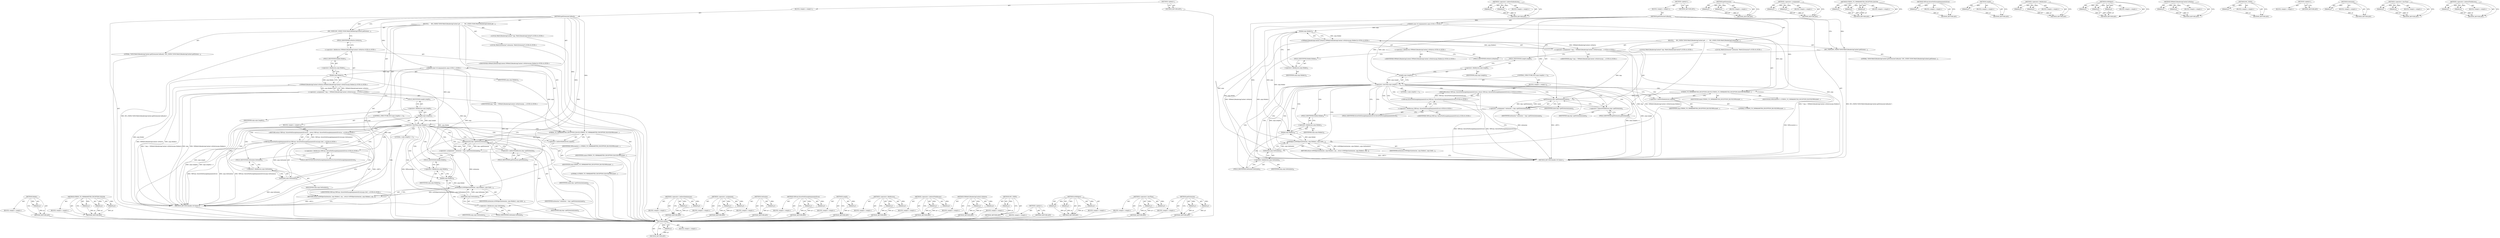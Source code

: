 digraph "getExtension" {
vulnerable_108 [label=<(METHOD,Holder)>];
vulnerable_109 [label=<(PARAM,p1)>];
vulnerable_110 [label=<(BLOCK,&lt;empty&gt;,&lt;empty&gt;)>];
vulnerable_111 [label=<(METHOD_RETURN,ANY)>];
vulnerable_131 [label=<(METHOD,&lt;operator&gt;.indirectIndexAccess)>];
vulnerable_132 [label=<(PARAM,p1)>];
vulnerable_133 [label=<(PARAM,p2)>];
vulnerable_134 [label=<(BLOCK,&lt;empty&gt;,&lt;empty&gt;)>];
vulnerable_135 [label=<(METHOD_RETURN,ANY)>];
vulnerable_6 [label=<(METHOD,&lt;global&gt;)<SUB>1</SUB>>];
vulnerable_7 [label=<(BLOCK,&lt;empty&gt;,&lt;empty&gt;)<SUB>1</SUB>>];
vulnerable_8 [label=<(METHOD,getExtensionCallback)<SUB>1</SUB>>];
vulnerable_9 [label="<(PARAM,const v8::Arguments&amp; args)<SUB>1</SUB>>"];
vulnerable_10 [label=<(BLOCK,{
     INC_STATS(&quot;DOM.WebGLRenderingContext.get...,{
     INC_STATS(&quot;DOM.WebGLRenderingContext.get...)<SUB>2</SUB>>];
vulnerable_11 [label=<(INC_STATS,INC_STATS(&quot;DOM.WebGLRenderingContext.getExtensi...)<SUB>3</SUB>>];
vulnerable_12 [label=<(LITERAL,&quot;DOM.WebGLRenderingContext.getExtensionCallback()&quot;,INC_STATS(&quot;DOM.WebGLRenderingContext.getExtensi...)<SUB>3</SUB>>];
vulnerable_13 [label="<(LOCAL,WebGLRenderingContext* imp: WebGLRenderingContext*)<SUB>4</SUB>>"];
vulnerable_14 [label="<(&lt;operator&gt;.assignment,* imp = V8WebGLRenderingContext::toNative(args....)<SUB>4</SUB>>"];
vulnerable_15 [label="<(IDENTIFIER,imp,* imp = V8WebGLRenderingContext::toNative(args....)<SUB>4</SUB>>"];
vulnerable_16 [label="<(V8WebGLRenderingContext.toNative,V8WebGLRenderingContext::toNative(args.Holder()))<SUB>4</SUB>>"];
vulnerable_17 [label="<(&lt;operator&gt;.fieldAccess,V8WebGLRenderingContext::toNative)<SUB>4</SUB>>"];
vulnerable_18 [label="<(IDENTIFIER,V8WebGLRenderingContext,V8WebGLRenderingContext::toNative(args.Holder()))<SUB>4</SUB>>"];
vulnerable_19 [label=<(FIELD_IDENTIFIER,toNative,toNative)<SUB>4</SUB>>];
vulnerable_20 [label=<(Holder,args.Holder())<SUB>4</SUB>>];
vulnerable_21 [label=<(&lt;operator&gt;.fieldAccess,args.Holder)<SUB>4</SUB>>];
vulnerable_22 [label=<(IDENTIFIER,args,args.Holder())<SUB>4</SUB>>];
vulnerable_23 [label=<(FIELD_IDENTIFIER,Holder,Holder)<SUB>4</SUB>>];
vulnerable_24 [label=<(CONTROL_STRUCTURE,IF,if (args.Length() &lt; 1))<SUB>5</SUB>>];
vulnerable_25 [label=<(&lt;operator&gt;.lessThan,args.Length() &lt; 1)<SUB>5</SUB>>];
vulnerable_26 [label=<(Length,args.Length())<SUB>5</SUB>>];
vulnerable_27 [label=<(&lt;operator&gt;.fieldAccess,args.Length)<SUB>5</SUB>>];
vulnerable_28 [label=<(IDENTIFIER,args,args.Length())<SUB>5</SUB>>];
vulnerable_29 [label=<(FIELD_IDENTIFIER,Length,Length)<SUB>5</SUB>>];
vulnerable_30 [label=<(LITERAL,1,args.Length() &lt; 1)<SUB>5</SUB>>];
vulnerable_31 [label=<(BLOCK,&lt;empty&gt;,&lt;empty&gt;)<SUB>6</SUB>>];
vulnerable_32 [label="<(RETURN,return V8Proxy::throwNotEnoughArgumentsError();,return V8Proxy::throwNotEnoughArgumentsError();)<SUB>6</SUB>>"];
vulnerable_33 [label="<(V8Proxy.throwNotEnoughArgumentsError,V8Proxy::throwNotEnoughArgumentsError())<SUB>6</SUB>>"];
vulnerable_34 [label="<(&lt;operator&gt;.fieldAccess,V8Proxy::throwNotEnoughArgumentsError)<SUB>6</SUB>>"];
vulnerable_35 [label="<(IDENTIFIER,V8Proxy,V8Proxy::throwNotEnoughArgumentsError())<SUB>6</SUB>>"];
vulnerable_36 [label=<(FIELD_IDENTIFIER,throwNotEnoughArgumentsError,throwNotEnoughArgumentsError)<SUB>6</SUB>>];
vulnerable_37 [label=<(STRING_TO_V8PARAMETER_EXCEPTION_BLOCK,STRING_TO_V8PARAMETER_EXCEPTION_BLOCK(V8Paramet...)<SUB>7</SUB>>];
vulnerable_38 [label=<(IDENTIFIER,V8Parameter&lt;&gt;,STRING_TO_V8PARAMETER_EXCEPTION_BLOCK(V8Paramet...)<SUB>7</SUB>>];
vulnerable_39 [label=<(IDENTIFIER,name,STRING_TO_V8PARAMETER_EXCEPTION_BLOCK(V8Paramet...)<SUB>7</SUB>>];
vulnerable_40 [label=<(&lt;operator&gt;.indirectIndexAccess,args[0])<SUB>7</SUB>>];
vulnerable_41 [label=<(IDENTIFIER,args,STRING_TO_V8PARAMETER_EXCEPTION_BLOCK(V8Paramet...)<SUB>7</SUB>>];
vulnerable_42 [label=<(LITERAL,0,STRING_TO_V8PARAMETER_EXCEPTION_BLOCK(V8Paramet...)<SUB>7</SUB>>];
vulnerable_43 [label="<(LOCAL,WebGLExtension* extension: WebGLExtension*)<SUB>8</SUB>>"];
vulnerable_44 [label=<(&lt;operator&gt;.assignment,* extension = imp-&gt;getExtension(name))<SUB>8</SUB>>];
vulnerable_45 [label=<(IDENTIFIER,extension,* extension = imp-&gt;getExtension(name))<SUB>8</SUB>>];
vulnerable_46 [label=<(getExtension,imp-&gt;getExtension(name))<SUB>8</SUB>>];
vulnerable_47 [label=<(&lt;operator&gt;.indirectFieldAccess,imp-&gt;getExtension)<SUB>8</SUB>>];
vulnerable_48 [label=<(IDENTIFIER,imp,imp-&gt;getExtension(name))<SUB>8</SUB>>];
vulnerable_49 [label=<(FIELD_IDENTIFIER,getExtension,getExtension)<SUB>8</SUB>>];
vulnerable_50 [label=<(IDENTIFIER,name,imp-&gt;getExtension(name))<SUB>8</SUB>>];
vulnerable_51 [label=<(RETURN,return toV8Object(extension, args.Holder(), arg...,return toV8Object(extension, args.Holder(), arg...)<SUB>9</SUB>>];
vulnerable_52 [label=<(toV8Object,toV8Object(extension, args.Holder(), args.GetIs...)<SUB>9</SUB>>];
vulnerable_53 [label=<(IDENTIFIER,extension,toV8Object(extension, args.Holder(), args.GetIs...)<SUB>9</SUB>>];
vulnerable_54 [label=<(Holder,args.Holder())<SUB>9</SUB>>];
vulnerable_55 [label=<(&lt;operator&gt;.fieldAccess,args.Holder)<SUB>9</SUB>>];
vulnerable_56 [label=<(IDENTIFIER,args,args.Holder())<SUB>9</SUB>>];
vulnerable_57 [label=<(FIELD_IDENTIFIER,Holder,Holder)<SUB>9</SUB>>];
vulnerable_58 [label=<(GetIsolate,args.GetIsolate())<SUB>9</SUB>>];
vulnerable_59 [label=<(&lt;operator&gt;.fieldAccess,args.GetIsolate)<SUB>9</SUB>>];
vulnerable_60 [label=<(IDENTIFIER,args,args.GetIsolate())<SUB>9</SUB>>];
vulnerable_61 [label=<(FIELD_IDENTIFIER,GetIsolate,GetIsolate)<SUB>9</SUB>>];
vulnerable_62 [label=<(METHOD_RETURN,Handle&lt;v8.Value&gt;)<SUB>1</SUB>>];
vulnerable_64 [label=<(METHOD_RETURN,ANY)<SUB>1</SUB>>];
vulnerable_136 [label=<(METHOD,getExtension)>];
vulnerable_137 [label=<(PARAM,p1)>];
vulnerable_138 [label=<(PARAM,p2)>];
vulnerable_139 [label=<(BLOCK,&lt;empty&gt;,&lt;empty&gt;)>];
vulnerable_140 [label=<(METHOD_RETURN,ANY)>];
vulnerable_93 [label=<(METHOD,&lt;operator&gt;.assignment)>];
vulnerable_94 [label=<(PARAM,p1)>];
vulnerable_95 [label=<(PARAM,p2)>];
vulnerable_96 [label=<(BLOCK,&lt;empty&gt;,&lt;empty&gt;)>];
vulnerable_97 [label=<(METHOD_RETURN,ANY)>];
vulnerable_125 [label=<(METHOD,STRING_TO_V8PARAMETER_EXCEPTION_BLOCK)>];
vulnerable_126 [label=<(PARAM,p1)>];
vulnerable_127 [label=<(PARAM,p2)>];
vulnerable_128 [label=<(PARAM,p3)>];
vulnerable_129 [label=<(BLOCK,&lt;empty&gt;,&lt;empty&gt;)>];
vulnerable_130 [label=<(METHOD_RETURN,ANY)>];
vulnerable_121 [label=<(METHOD,V8Proxy.throwNotEnoughArgumentsError)>];
vulnerable_122 [label=<(PARAM,p1)>];
vulnerable_123 [label=<(BLOCK,&lt;empty&gt;,&lt;empty&gt;)>];
vulnerable_124 [label=<(METHOD_RETURN,ANY)>];
vulnerable_117 [label=<(METHOD,Length)>];
vulnerable_118 [label=<(PARAM,p1)>];
vulnerable_119 [label=<(BLOCK,&lt;empty&gt;,&lt;empty&gt;)>];
vulnerable_120 [label=<(METHOD_RETURN,ANY)>];
vulnerable_103 [label=<(METHOD,&lt;operator&gt;.fieldAccess)>];
vulnerable_104 [label=<(PARAM,p1)>];
vulnerable_105 [label=<(PARAM,p2)>];
vulnerable_106 [label=<(BLOCK,&lt;empty&gt;,&lt;empty&gt;)>];
vulnerable_107 [label=<(METHOD_RETURN,ANY)>];
vulnerable_146 [label=<(METHOD,toV8Object)>];
vulnerable_147 [label=<(PARAM,p1)>];
vulnerable_148 [label=<(PARAM,p2)>];
vulnerable_149 [label=<(PARAM,p3)>];
vulnerable_150 [label=<(BLOCK,&lt;empty&gt;,&lt;empty&gt;)>];
vulnerable_151 [label=<(METHOD_RETURN,ANY)>];
vulnerable_98 [label=<(METHOD,V8WebGLRenderingContext.toNative)>];
vulnerable_99 [label=<(PARAM,p1)>];
vulnerable_100 [label=<(PARAM,p2)>];
vulnerable_101 [label=<(BLOCK,&lt;empty&gt;,&lt;empty&gt;)>];
vulnerable_102 [label=<(METHOD_RETURN,ANY)>];
vulnerable_89 [label=<(METHOD,INC_STATS)>];
vulnerable_90 [label=<(PARAM,p1)>];
vulnerable_91 [label=<(BLOCK,&lt;empty&gt;,&lt;empty&gt;)>];
vulnerable_92 [label=<(METHOD_RETURN,ANY)>];
vulnerable_83 [label=<(METHOD,&lt;global&gt;)<SUB>1</SUB>>];
vulnerable_84 [label=<(BLOCK,&lt;empty&gt;,&lt;empty&gt;)>];
vulnerable_85 [label=<(METHOD_RETURN,ANY)>];
vulnerable_152 [label=<(METHOD,GetIsolate)>];
vulnerable_153 [label=<(PARAM,p1)>];
vulnerable_154 [label=<(BLOCK,&lt;empty&gt;,&lt;empty&gt;)>];
vulnerable_155 [label=<(METHOD_RETURN,ANY)>];
vulnerable_112 [label=<(METHOD,&lt;operator&gt;.lessThan)>];
vulnerable_113 [label=<(PARAM,p1)>];
vulnerable_114 [label=<(PARAM,p2)>];
vulnerable_115 [label=<(BLOCK,&lt;empty&gt;,&lt;empty&gt;)>];
vulnerable_116 [label=<(METHOD_RETURN,ANY)>];
vulnerable_141 [label=<(METHOD,&lt;operator&gt;.indirectFieldAccess)>];
vulnerable_142 [label=<(PARAM,p1)>];
vulnerable_143 [label=<(PARAM,p2)>];
vulnerable_144 [label=<(BLOCK,&lt;empty&gt;,&lt;empty&gt;)>];
vulnerable_145 [label=<(METHOD_RETURN,ANY)>];
fixed_112 [label=<(METHOD,Holder)>];
fixed_113 [label=<(PARAM,p1)>];
fixed_114 [label=<(BLOCK,&lt;empty&gt;,&lt;empty&gt;)>];
fixed_115 [label=<(METHOD_RETURN,ANY)>];
fixed_134 [label=<(METHOD,STRING_TO_V8PARAMETER_EXCEPTION_BLOCK)>];
fixed_135 [label=<(PARAM,p1)>];
fixed_136 [label=<(PARAM,p2)>];
fixed_137 [label=<(PARAM,p3)>];
fixed_138 [label=<(BLOCK,&lt;empty&gt;,&lt;empty&gt;)>];
fixed_139 [label=<(METHOD_RETURN,ANY)>];
fixed_6 [label=<(METHOD,&lt;global&gt;)<SUB>1</SUB>>];
fixed_7 [label=<(BLOCK,&lt;empty&gt;,&lt;empty&gt;)<SUB>1</SUB>>];
fixed_8 [label=<(METHOD,getExtensionCallback)<SUB>1</SUB>>];
fixed_9 [label="<(PARAM,const v8::Arguments&amp; args)<SUB>1</SUB>>"];
fixed_10 [label=<(BLOCK,{
     INC_STATS(&quot;DOM.WebGLRenderingContext.get...,{
     INC_STATS(&quot;DOM.WebGLRenderingContext.get...)<SUB>2</SUB>>];
fixed_11 [label=<(INC_STATS,INC_STATS(&quot;DOM.WebGLRenderingContext.getExtensi...)<SUB>3</SUB>>];
fixed_12 [label=<(LITERAL,&quot;DOM.WebGLRenderingContext.getExtensionCallback()&quot;,INC_STATS(&quot;DOM.WebGLRenderingContext.getExtensi...)<SUB>3</SUB>>];
fixed_13 [label="<(LOCAL,WebGLRenderingContext* imp: WebGLRenderingContext*)<SUB>4</SUB>>"];
fixed_14 [label="<(&lt;operator&gt;.assignment,* imp = V8WebGLRenderingContext::toNative(args....)<SUB>4</SUB>>"];
fixed_15 [label="<(IDENTIFIER,imp,* imp = V8WebGLRenderingContext::toNative(args....)<SUB>4</SUB>>"];
fixed_16 [label="<(V8WebGLRenderingContext.toNative,V8WebGLRenderingContext::toNative(args.Holder()))<SUB>4</SUB>>"];
fixed_17 [label="<(&lt;operator&gt;.fieldAccess,V8WebGLRenderingContext::toNative)<SUB>4</SUB>>"];
fixed_18 [label="<(IDENTIFIER,V8WebGLRenderingContext,V8WebGLRenderingContext::toNative(args.Holder()))<SUB>4</SUB>>"];
fixed_19 [label=<(FIELD_IDENTIFIER,toNative,toNative)<SUB>4</SUB>>];
fixed_20 [label=<(Holder,args.Holder())<SUB>4</SUB>>];
fixed_21 [label=<(&lt;operator&gt;.fieldAccess,args.Holder)<SUB>4</SUB>>];
fixed_22 [label=<(IDENTIFIER,args,args.Holder())<SUB>4</SUB>>];
fixed_23 [label=<(FIELD_IDENTIFIER,Holder,Holder)<SUB>4</SUB>>];
fixed_24 [label=<(CONTROL_STRUCTURE,IF,if (args.Length() &lt; 1))<SUB>5</SUB>>];
fixed_25 [label=<(&lt;operator&gt;.lessThan,args.Length() &lt; 1)<SUB>5</SUB>>];
fixed_26 [label=<(Length,args.Length())<SUB>5</SUB>>];
fixed_27 [label=<(&lt;operator&gt;.fieldAccess,args.Length)<SUB>5</SUB>>];
fixed_28 [label=<(IDENTIFIER,args,args.Length())<SUB>5</SUB>>];
fixed_29 [label=<(FIELD_IDENTIFIER,Length,Length)<SUB>5</SUB>>];
fixed_30 [label=<(LITERAL,1,args.Length() &lt; 1)<SUB>5</SUB>>];
fixed_31 [label=<(BLOCK,&lt;empty&gt;,&lt;empty&gt;)<SUB>6</SUB>>];
fixed_32 [label="<(RETURN,return V8Proxy::throwNotEnoughArgumentsError(ar...,return V8Proxy::throwNotEnoughArgumentsError(ar...)<SUB>6</SUB>>"];
fixed_33 [label="<(V8Proxy.throwNotEnoughArgumentsError,V8Proxy::throwNotEnoughArgumentsError(args.GetI...)<SUB>6</SUB>>"];
fixed_34 [label="<(&lt;operator&gt;.fieldAccess,V8Proxy::throwNotEnoughArgumentsError)<SUB>6</SUB>>"];
fixed_35 [label="<(IDENTIFIER,V8Proxy,V8Proxy::throwNotEnoughArgumentsError(args.GetI...)<SUB>6</SUB>>"];
fixed_36 [label=<(FIELD_IDENTIFIER,throwNotEnoughArgumentsError,throwNotEnoughArgumentsError)<SUB>6</SUB>>];
fixed_37 [label=<(GetIsolate,args.GetIsolate())<SUB>6</SUB>>];
fixed_38 [label=<(&lt;operator&gt;.fieldAccess,args.GetIsolate)<SUB>6</SUB>>];
fixed_39 [label=<(IDENTIFIER,args,args.GetIsolate())<SUB>6</SUB>>];
fixed_40 [label=<(FIELD_IDENTIFIER,GetIsolate,GetIsolate)<SUB>6</SUB>>];
fixed_41 [label=<(STRING_TO_V8PARAMETER_EXCEPTION_BLOCK,STRING_TO_V8PARAMETER_EXCEPTION_BLOCK(V8Paramet...)<SUB>7</SUB>>];
fixed_42 [label=<(IDENTIFIER,V8Parameter&lt;&gt;,STRING_TO_V8PARAMETER_EXCEPTION_BLOCK(V8Paramet...)<SUB>7</SUB>>];
fixed_43 [label=<(IDENTIFIER,name,STRING_TO_V8PARAMETER_EXCEPTION_BLOCK(V8Paramet...)<SUB>7</SUB>>];
fixed_44 [label=<(&lt;operator&gt;.indirectIndexAccess,args[0])<SUB>7</SUB>>];
fixed_45 [label=<(IDENTIFIER,args,STRING_TO_V8PARAMETER_EXCEPTION_BLOCK(V8Paramet...)<SUB>7</SUB>>];
fixed_46 [label=<(LITERAL,0,STRING_TO_V8PARAMETER_EXCEPTION_BLOCK(V8Paramet...)<SUB>7</SUB>>];
fixed_47 [label="<(LOCAL,WebGLExtension* extension: WebGLExtension*)<SUB>8</SUB>>"];
fixed_48 [label=<(&lt;operator&gt;.assignment,* extension = imp-&gt;getExtension(name))<SUB>8</SUB>>];
fixed_49 [label=<(IDENTIFIER,extension,* extension = imp-&gt;getExtension(name))<SUB>8</SUB>>];
fixed_50 [label=<(getExtension,imp-&gt;getExtension(name))<SUB>8</SUB>>];
fixed_51 [label=<(&lt;operator&gt;.indirectFieldAccess,imp-&gt;getExtension)<SUB>8</SUB>>];
fixed_52 [label=<(IDENTIFIER,imp,imp-&gt;getExtension(name))<SUB>8</SUB>>];
fixed_53 [label=<(FIELD_IDENTIFIER,getExtension,getExtension)<SUB>8</SUB>>];
fixed_54 [label=<(IDENTIFIER,name,imp-&gt;getExtension(name))<SUB>8</SUB>>];
fixed_55 [label=<(RETURN,return toV8Object(extension, args.Holder(), arg...,return toV8Object(extension, args.Holder(), arg...)<SUB>9</SUB>>];
fixed_56 [label=<(toV8Object,toV8Object(extension, args.Holder(), args.GetIs...)<SUB>9</SUB>>];
fixed_57 [label=<(IDENTIFIER,extension,toV8Object(extension, args.Holder(), args.GetIs...)<SUB>9</SUB>>];
fixed_58 [label=<(Holder,args.Holder())<SUB>9</SUB>>];
fixed_59 [label=<(&lt;operator&gt;.fieldAccess,args.Holder)<SUB>9</SUB>>];
fixed_60 [label=<(IDENTIFIER,args,args.Holder())<SUB>9</SUB>>];
fixed_61 [label=<(FIELD_IDENTIFIER,Holder,Holder)<SUB>9</SUB>>];
fixed_62 [label=<(GetIsolate,args.GetIsolate())<SUB>9</SUB>>];
fixed_63 [label=<(&lt;operator&gt;.fieldAccess,args.GetIsolate)<SUB>9</SUB>>];
fixed_64 [label=<(IDENTIFIER,args,args.GetIsolate())<SUB>9</SUB>>];
fixed_65 [label=<(FIELD_IDENTIFIER,GetIsolate,GetIsolate)<SUB>9</SUB>>];
fixed_66 [label=<(METHOD_RETURN,Handle&lt;v8.Value&gt;)<SUB>1</SUB>>];
fixed_68 [label=<(METHOD_RETURN,ANY)<SUB>1</SUB>>];
fixed_140 [label=<(METHOD,&lt;operator&gt;.indirectIndexAccess)>];
fixed_141 [label=<(PARAM,p1)>];
fixed_142 [label=<(PARAM,p2)>];
fixed_143 [label=<(BLOCK,&lt;empty&gt;,&lt;empty&gt;)>];
fixed_144 [label=<(METHOD_RETURN,ANY)>];
fixed_97 [label=<(METHOD,&lt;operator&gt;.assignment)>];
fixed_98 [label=<(PARAM,p1)>];
fixed_99 [label=<(PARAM,p2)>];
fixed_100 [label=<(BLOCK,&lt;empty&gt;,&lt;empty&gt;)>];
fixed_101 [label=<(METHOD_RETURN,ANY)>];
fixed_130 [label=<(METHOD,GetIsolate)>];
fixed_131 [label=<(PARAM,p1)>];
fixed_132 [label=<(BLOCK,&lt;empty&gt;,&lt;empty&gt;)>];
fixed_133 [label=<(METHOD_RETURN,ANY)>];
fixed_125 [label=<(METHOD,V8Proxy.throwNotEnoughArgumentsError)>];
fixed_126 [label=<(PARAM,p1)>];
fixed_127 [label=<(PARAM,p2)>];
fixed_128 [label=<(BLOCK,&lt;empty&gt;,&lt;empty&gt;)>];
fixed_129 [label=<(METHOD_RETURN,ANY)>];
fixed_121 [label=<(METHOD,Length)>];
fixed_122 [label=<(PARAM,p1)>];
fixed_123 [label=<(BLOCK,&lt;empty&gt;,&lt;empty&gt;)>];
fixed_124 [label=<(METHOD_RETURN,ANY)>];
fixed_107 [label=<(METHOD,&lt;operator&gt;.fieldAccess)>];
fixed_108 [label=<(PARAM,p1)>];
fixed_109 [label=<(PARAM,p2)>];
fixed_110 [label=<(BLOCK,&lt;empty&gt;,&lt;empty&gt;)>];
fixed_111 [label=<(METHOD_RETURN,ANY)>];
fixed_150 [label=<(METHOD,&lt;operator&gt;.indirectFieldAccess)>];
fixed_151 [label=<(PARAM,p1)>];
fixed_152 [label=<(PARAM,p2)>];
fixed_153 [label=<(BLOCK,&lt;empty&gt;,&lt;empty&gt;)>];
fixed_154 [label=<(METHOD_RETURN,ANY)>];
fixed_102 [label=<(METHOD,V8WebGLRenderingContext.toNative)>];
fixed_103 [label=<(PARAM,p1)>];
fixed_104 [label=<(PARAM,p2)>];
fixed_105 [label=<(BLOCK,&lt;empty&gt;,&lt;empty&gt;)>];
fixed_106 [label=<(METHOD_RETURN,ANY)>];
fixed_93 [label=<(METHOD,INC_STATS)>];
fixed_94 [label=<(PARAM,p1)>];
fixed_95 [label=<(BLOCK,&lt;empty&gt;,&lt;empty&gt;)>];
fixed_96 [label=<(METHOD_RETURN,ANY)>];
fixed_87 [label=<(METHOD,&lt;global&gt;)<SUB>1</SUB>>];
fixed_88 [label=<(BLOCK,&lt;empty&gt;,&lt;empty&gt;)>];
fixed_89 [label=<(METHOD_RETURN,ANY)>];
fixed_155 [label=<(METHOD,toV8Object)>];
fixed_156 [label=<(PARAM,p1)>];
fixed_157 [label=<(PARAM,p2)>];
fixed_158 [label=<(PARAM,p3)>];
fixed_159 [label=<(BLOCK,&lt;empty&gt;,&lt;empty&gt;)>];
fixed_160 [label=<(METHOD_RETURN,ANY)>];
fixed_116 [label=<(METHOD,&lt;operator&gt;.lessThan)>];
fixed_117 [label=<(PARAM,p1)>];
fixed_118 [label=<(PARAM,p2)>];
fixed_119 [label=<(BLOCK,&lt;empty&gt;,&lt;empty&gt;)>];
fixed_120 [label=<(METHOD_RETURN,ANY)>];
fixed_145 [label=<(METHOD,getExtension)>];
fixed_146 [label=<(PARAM,p1)>];
fixed_147 [label=<(PARAM,p2)>];
fixed_148 [label=<(BLOCK,&lt;empty&gt;,&lt;empty&gt;)>];
fixed_149 [label=<(METHOD_RETURN,ANY)>];
vulnerable_108 -> vulnerable_109  [key=0, label="AST: "];
vulnerable_108 -> vulnerable_109  [key=1, label="DDG: "];
vulnerable_108 -> vulnerable_110  [key=0, label="AST: "];
vulnerable_108 -> vulnerable_111  [key=0, label="AST: "];
vulnerable_108 -> vulnerable_111  [key=1, label="CFG: "];
vulnerable_109 -> vulnerable_111  [key=0, label="DDG: p1"];
vulnerable_131 -> vulnerable_132  [key=0, label="AST: "];
vulnerable_131 -> vulnerable_132  [key=1, label="DDG: "];
vulnerable_131 -> vulnerable_134  [key=0, label="AST: "];
vulnerable_131 -> vulnerable_133  [key=0, label="AST: "];
vulnerable_131 -> vulnerable_133  [key=1, label="DDG: "];
vulnerable_131 -> vulnerable_135  [key=0, label="AST: "];
vulnerable_131 -> vulnerable_135  [key=1, label="CFG: "];
vulnerable_132 -> vulnerable_135  [key=0, label="DDG: p1"];
vulnerable_133 -> vulnerable_135  [key=0, label="DDG: p2"];
vulnerable_6 -> vulnerable_7  [key=0, label="AST: "];
vulnerable_6 -> vulnerable_64  [key=0, label="AST: "];
vulnerable_6 -> vulnerable_64  [key=1, label="CFG: "];
vulnerable_7 -> vulnerable_8  [key=0, label="AST: "];
vulnerable_8 -> vulnerable_9  [key=0, label="AST: "];
vulnerable_8 -> vulnerable_9  [key=1, label="DDG: "];
vulnerable_8 -> vulnerable_10  [key=0, label="AST: "];
vulnerable_8 -> vulnerable_62  [key=0, label="AST: "];
vulnerable_8 -> vulnerable_11  [key=0, label="CFG: "];
vulnerable_8 -> vulnerable_11  [key=1, label="DDG: "];
vulnerable_8 -> vulnerable_37  [key=0, label="DDG: "];
vulnerable_8 -> vulnerable_25  [key=0, label="DDG: "];
vulnerable_8 -> vulnerable_46  [key=0, label="DDG: "];
vulnerable_8 -> vulnerable_52  [key=0, label="DDG: "];
vulnerable_9 -> vulnerable_62  [key=0, label="DDG: args"];
vulnerable_9 -> vulnerable_37  [key=0, label="DDG: args"];
vulnerable_9 -> vulnerable_20  [key=0, label="DDG: args"];
vulnerable_9 -> vulnerable_26  [key=0, label="DDG: args"];
vulnerable_9 -> vulnerable_54  [key=0, label="DDG: args"];
vulnerable_9 -> vulnerable_58  [key=0, label="DDG: args"];
vulnerable_10 -> vulnerable_11  [key=0, label="AST: "];
vulnerable_10 -> vulnerable_13  [key=0, label="AST: "];
vulnerable_10 -> vulnerable_14  [key=0, label="AST: "];
vulnerable_10 -> vulnerable_24  [key=0, label="AST: "];
vulnerable_10 -> vulnerable_37  [key=0, label="AST: "];
vulnerable_10 -> vulnerable_43  [key=0, label="AST: "];
vulnerable_10 -> vulnerable_44  [key=0, label="AST: "];
vulnerable_10 -> vulnerable_51  [key=0, label="AST: "];
vulnerable_11 -> vulnerable_12  [key=0, label="AST: "];
vulnerable_11 -> vulnerable_19  [key=0, label="CFG: "];
vulnerable_11 -> vulnerable_62  [key=0, label="DDG: INC_STATS(&quot;DOM.WebGLRenderingContext.getExtensionCallback()&quot;)"];
vulnerable_14 -> vulnerable_15  [key=0, label="AST: "];
vulnerable_14 -> vulnerable_16  [key=0, label="AST: "];
vulnerable_14 -> vulnerable_29  [key=0, label="CFG: "];
vulnerable_14 -> vulnerable_62  [key=0, label="DDG: imp"];
vulnerable_14 -> vulnerable_62  [key=1, label="DDG: V8WebGLRenderingContext::toNative(args.Holder())"];
vulnerable_14 -> vulnerable_62  [key=2, label="DDG: * imp = V8WebGLRenderingContext::toNative(args.Holder())"];
vulnerable_14 -> vulnerable_46  [key=0, label="DDG: imp"];
vulnerable_16 -> vulnerable_17  [key=0, label="AST: "];
vulnerable_16 -> vulnerable_20  [key=0, label="AST: "];
vulnerable_16 -> vulnerable_14  [key=0, label="CFG: "];
vulnerable_16 -> vulnerable_14  [key=1, label="DDG: V8WebGLRenderingContext::toNative"];
vulnerable_16 -> vulnerable_14  [key=2, label="DDG: args.Holder()"];
vulnerable_16 -> vulnerable_62  [key=0, label="DDG: V8WebGLRenderingContext::toNative"];
vulnerable_16 -> vulnerable_62  [key=1, label="DDG: args.Holder()"];
vulnerable_17 -> vulnerable_18  [key=0, label="AST: "];
vulnerable_17 -> vulnerable_19  [key=0, label="AST: "];
vulnerable_17 -> vulnerable_23  [key=0, label="CFG: "];
vulnerable_19 -> vulnerable_17  [key=0, label="CFG: "];
vulnerable_20 -> vulnerable_21  [key=0, label="AST: "];
vulnerable_20 -> vulnerable_16  [key=0, label="CFG: "];
vulnerable_20 -> vulnerable_16  [key=1, label="DDG: args.Holder"];
vulnerable_20 -> vulnerable_62  [key=0, label="DDG: args.Holder"];
vulnerable_20 -> vulnerable_54  [key=0, label="DDG: args.Holder"];
vulnerable_21 -> vulnerable_22  [key=0, label="AST: "];
vulnerable_21 -> vulnerable_23  [key=0, label="AST: "];
vulnerable_21 -> vulnerable_20  [key=0, label="CFG: "];
vulnerable_23 -> vulnerable_21  [key=0, label="CFG: "];
vulnerable_24 -> vulnerable_25  [key=0, label="AST: "];
vulnerable_24 -> vulnerable_31  [key=0, label="AST: "];
vulnerable_25 -> vulnerable_26  [key=0, label="AST: "];
vulnerable_25 -> vulnerable_30  [key=0, label="AST: "];
vulnerable_25 -> vulnerable_36  [key=0, label="CFG: "];
vulnerable_25 -> vulnerable_36  [key=1, label="CDG: "];
vulnerable_25 -> vulnerable_40  [key=0, label="CFG: "];
vulnerable_25 -> vulnerable_40  [key=1, label="CDG: "];
vulnerable_25 -> vulnerable_62  [key=0, label="DDG: args.Length()"];
vulnerable_25 -> vulnerable_62  [key=1, label="DDG: args.Length() &lt; 1"];
vulnerable_25 -> vulnerable_47  [key=0, label="CDG: "];
vulnerable_25 -> vulnerable_34  [key=0, label="CDG: "];
vulnerable_25 -> vulnerable_32  [key=0, label="CDG: "];
vulnerable_25 -> vulnerable_58  [key=0, label="CDG: "];
vulnerable_25 -> vulnerable_49  [key=0, label="CDG: "];
vulnerable_25 -> vulnerable_33  [key=0, label="CDG: "];
vulnerable_25 -> vulnerable_61  [key=0, label="CDG: "];
vulnerable_25 -> vulnerable_51  [key=0, label="CDG: "];
vulnerable_25 -> vulnerable_57  [key=0, label="CDG: "];
vulnerable_25 -> vulnerable_52  [key=0, label="CDG: "];
vulnerable_25 -> vulnerable_37  [key=0, label="CDG: "];
vulnerable_25 -> vulnerable_46  [key=0, label="CDG: "];
vulnerable_25 -> vulnerable_59  [key=0, label="CDG: "];
vulnerable_25 -> vulnerable_44  [key=0, label="CDG: "];
vulnerable_25 -> vulnerable_55  [key=0, label="CDG: "];
vulnerable_25 -> vulnerable_54  [key=0, label="CDG: "];
vulnerable_26 -> vulnerable_27  [key=0, label="AST: "];
vulnerable_26 -> vulnerable_25  [key=0, label="CFG: "];
vulnerable_26 -> vulnerable_25  [key=1, label="DDG: args.Length"];
vulnerable_26 -> vulnerable_62  [key=0, label="DDG: args.Length"];
vulnerable_27 -> vulnerable_28  [key=0, label="AST: "];
vulnerable_27 -> vulnerable_29  [key=0, label="AST: "];
vulnerable_27 -> vulnerable_26  [key=0, label="CFG: "];
vulnerable_29 -> vulnerable_27  [key=0, label="CFG: "];
vulnerable_31 -> vulnerable_32  [key=0, label="AST: "];
vulnerable_32 -> vulnerable_33  [key=0, label="AST: "];
vulnerable_32 -> vulnerable_62  [key=0, label="CFG: "];
vulnerable_32 -> vulnerable_62  [key=1, label="DDG: &lt;RET&gt;"];
vulnerable_33 -> vulnerable_34  [key=0, label="AST: "];
vulnerable_33 -> vulnerable_32  [key=0, label="CFG: "];
vulnerable_33 -> vulnerable_32  [key=1, label="DDG: V8Proxy::throwNotEnoughArgumentsError()"];
vulnerable_33 -> vulnerable_62  [key=0, label="DDG: V8Proxy::throwNotEnoughArgumentsError"];
vulnerable_33 -> vulnerable_62  [key=1, label="DDG: V8Proxy::throwNotEnoughArgumentsError()"];
vulnerable_34 -> vulnerable_35  [key=0, label="AST: "];
vulnerable_34 -> vulnerable_36  [key=0, label="AST: "];
vulnerable_34 -> vulnerable_33  [key=0, label="CFG: "];
vulnerable_36 -> vulnerable_34  [key=0, label="CFG: "];
vulnerable_37 -> vulnerable_38  [key=0, label="AST: "];
vulnerable_37 -> vulnerable_39  [key=0, label="AST: "];
vulnerable_37 -> vulnerable_40  [key=0, label="AST: "];
vulnerable_37 -> vulnerable_49  [key=0, label="CFG: "];
vulnerable_37 -> vulnerable_62  [key=0, label="DDG: V8Parameter&lt;&gt;"];
vulnerable_37 -> vulnerable_46  [key=0, label="DDG: name"];
vulnerable_40 -> vulnerable_41  [key=0, label="AST: "];
vulnerable_40 -> vulnerable_42  [key=0, label="AST: "];
vulnerable_40 -> vulnerable_37  [key=0, label="CFG: "];
vulnerable_44 -> vulnerable_45  [key=0, label="AST: "];
vulnerable_44 -> vulnerable_46  [key=0, label="AST: "];
vulnerable_44 -> vulnerable_57  [key=0, label="CFG: "];
vulnerable_44 -> vulnerable_52  [key=0, label="DDG: extension"];
vulnerable_46 -> vulnerable_47  [key=0, label="AST: "];
vulnerable_46 -> vulnerable_50  [key=0, label="AST: "];
vulnerable_46 -> vulnerable_44  [key=0, label="CFG: "];
vulnerable_46 -> vulnerable_44  [key=1, label="DDG: imp-&gt;getExtension"];
vulnerable_46 -> vulnerable_44  [key=2, label="DDG: name"];
vulnerable_47 -> vulnerable_48  [key=0, label="AST: "];
vulnerable_47 -> vulnerable_49  [key=0, label="AST: "];
vulnerable_47 -> vulnerable_46  [key=0, label="CFG: "];
vulnerable_49 -> vulnerable_47  [key=0, label="CFG: "];
vulnerable_51 -> vulnerable_52  [key=0, label="AST: "];
vulnerable_51 -> vulnerable_62  [key=0, label="CFG: "];
vulnerable_51 -> vulnerable_62  [key=1, label="DDG: &lt;RET&gt;"];
vulnerable_52 -> vulnerable_53  [key=0, label="AST: "];
vulnerable_52 -> vulnerable_54  [key=0, label="AST: "];
vulnerable_52 -> vulnerable_58  [key=0, label="AST: "];
vulnerable_52 -> vulnerable_51  [key=0, label="CFG: "];
vulnerable_52 -> vulnerable_51  [key=1, label="DDG: toV8Object(extension, args.Holder(), args.GetIsolate())"];
vulnerable_54 -> vulnerable_55  [key=0, label="AST: "];
vulnerable_54 -> vulnerable_61  [key=0, label="CFG: "];
vulnerable_54 -> vulnerable_52  [key=0, label="DDG: args.Holder"];
vulnerable_55 -> vulnerable_56  [key=0, label="AST: "];
vulnerable_55 -> vulnerable_57  [key=0, label="AST: "];
vulnerable_55 -> vulnerable_54  [key=0, label="CFG: "];
vulnerable_57 -> vulnerable_55  [key=0, label="CFG: "];
vulnerable_58 -> vulnerable_59  [key=0, label="AST: "];
vulnerable_58 -> vulnerable_52  [key=0, label="CFG: "];
vulnerable_58 -> vulnerable_52  [key=1, label="DDG: args.GetIsolate"];
vulnerable_59 -> vulnerable_60  [key=0, label="AST: "];
vulnerable_59 -> vulnerable_61  [key=0, label="AST: "];
vulnerable_59 -> vulnerable_58  [key=0, label="CFG: "];
vulnerable_61 -> vulnerable_59  [key=0, label="CFG: "];
vulnerable_136 -> vulnerable_137  [key=0, label="AST: "];
vulnerable_136 -> vulnerable_137  [key=1, label="DDG: "];
vulnerable_136 -> vulnerable_139  [key=0, label="AST: "];
vulnerable_136 -> vulnerable_138  [key=0, label="AST: "];
vulnerable_136 -> vulnerable_138  [key=1, label="DDG: "];
vulnerable_136 -> vulnerable_140  [key=0, label="AST: "];
vulnerable_136 -> vulnerable_140  [key=1, label="CFG: "];
vulnerable_137 -> vulnerable_140  [key=0, label="DDG: p1"];
vulnerable_138 -> vulnerable_140  [key=0, label="DDG: p2"];
vulnerable_93 -> vulnerable_94  [key=0, label="AST: "];
vulnerable_93 -> vulnerable_94  [key=1, label="DDG: "];
vulnerable_93 -> vulnerable_96  [key=0, label="AST: "];
vulnerable_93 -> vulnerable_95  [key=0, label="AST: "];
vulnerable_93 -> vulnerable_95  [key=1, label="DDG: "];
vulnerable_93 -> vulnerable_97  [key=0, label="AST: "];
vulnerable_93 -> vulnerable_97  [key=1, label="CFG: "];
vulnerable_94 -> vulnerable_97  [key=0, label="DDG: p1"];
vulnerable_95 -> vulnerable_97  [key=0, label="DDG: p2"];
vulnerable_125 -> vulnerable_126  [key=0, label="AST: "];
vulnerable_125 -> vulnerable_126  [key=1, label="DDG: "];
vulnerable_125 -> vulnerable_129  [key=0, label="AST: "];
vulnerable_125 -> vulnerable_127  [key=0, label="AST: "];
vulnerable_125 -> vulnerable_127  [key=1, label="DDG: "];
vulnerable_125 -> vulnerable_130  [key=0, label="AST: "];
vulnerable_125 -> vulnerable_130  [key=1, label="CFG: "];
vulnerable_125 -> vulnerable_128  [key=0, label="AST: "];
vulnerable_125 -> vulnerable_128  [key=1, label="DDG: "];
vulnerable_126 -> vulnerable_130  [key=0, label="DDG: p1"];
vulnerable_127 -> vulnerable_130  [key=0, label="DDG: p2"];
vulnerable_128 -> vulnerable_130  [key=0, label="DDG: p3"];
vulnerable_121 -> vulnerable_122  [key=0, label="AST: "];
vulnerable_121 -> vulnerable_122  [key=1, label="DDG: "];
vulnerable_121 -> vulnerable_123  [key=0, label="AST: "];
vulnerable_121 -> vulnerable_124  [key=0, label="AST: "];
vulnerable_121 -> vulnerable_124  [key=1, label="CFG: "];
vulnerable_122 -> vulnerable_124  [key=0, label="DDG: p1"];
vulnerable_117 -> vulnerable_118  [key=0, label="AST: "];
vulnerable_117 -> vulnerable_118  [key=1, label="DDG: "];
vulnerable_117 -> vulnerable_119  [key=0, label="AST: "];
vulnerable_117 -> vulnerable_120  [key=0, label="AST: "];
vulnerable_117 -> vulnerable_120  [key=1, label="CFG: "];
vulnerable_118 -> vulnerable_120  [key=0, label="DDG: p1"];
vulnerable_103 -> vulnerable_104  [key=0, label="AST: "];
vulnerable_103 -> vulnerable_104  [key=1, label="DDG: "];
vulnerable_103 -> vulnerable_106  [key=0, label="AST: "];
vulnerable_103 -> vulnerable_105  [key=0, label="AST: "];
vulnerable_103 -> vulnerable_105  [key=1, label="DDG: "];
vulnerable_103 -> vulnerable_107  [key=0, label="AST: "];
vulnerable_103 -> vulnerable_107  [key=1, label="CFG: "];
vulnerable_104 -> vulnerable_107  [key=0, label="DDG: p1"];
vulnerable_105 -> vulnerable_107  [key=0, label="DDG: p2"];
vulnerable_146 -> vulnerable_147  [key=0, label="AST: "];
vulnerable_146 -> vulnerable_147  [key=1, label="DDG: "];
vulnerable_146 -> vulnerable_150  [key=0, label="AST: "];
vulnerable_146 -> vulnerable_148  [key=0, label="AST: "];
vulnerable_146 -> vulnerable_148  [key=1, label="DDG: "];
vulnerable_146 -> vulnerable_151  [key=0, label="AST: "];
vulnerable_146 -> vulnerable_151  [key=1, label="CFG: "];
vulnerable_146 -> vulnerable_149  [key=0, label="AST: "];
vulnerable_146 -> vulnerable_149  [key=1, label="DDG: "];
vulnerable_147 -> vulnerable_151  [key=0, label="DDG: p1"];
vulnerable_148 -> vulnerable_151  [key=0, label="DDG: p2"];
vulnerable_149 -> vulnerable_151  [key=0, label="DDG: p3"];
vulnerable_98 -> vulnerable_99  [key=0, label="AST: "];
vulnerable_98 -> vulnerable_99  [key=1, label="DDG: "];
vulnerable_98 -> vulnerable_101  [key=0, label="AST: "];
vulnerable_98 -> vulnerable_100  [key=0, label="AST: "];
vulnerable_98 -> vulnerable_100  [key=1, label="DDG: "];
vulnerable_98 -> vulnerable_102  [key=0, label="AST: "];
vulnerable_98 -> vulnerable_102  [key=1, label="CFG: "];
vulnerable_99 -> vulnerable_102  [key=0, label="DDG: p1"];
vulnerable_100 -> vulnerable_102  [key=0, label="DDG: p2"];
vulnerable_89 -> vulnerable_90  [key=0, label="AST: "];
vulnerable_89 -> vulnerable_90  [key=1, label="DDG: "];
vulnerable_89 -> vulnerable_91  [key=0, label="AST: "];
vulnerable_89 -> vulnerable_92  [key=0, label="AST: "];
vulnerable_89 -> vulnerable_92  [key=1, label="CFG: "];
vulnerable_90 -> vulnerable_92  [key=0, label="DDG: p1"];
vulnerable_83 -> vulnerable_84  [key=0, label="AST: "];
vulnerable_83 -> vulnerable_85  [key=0, label="AST: "];
vulnerable_83 -> vulnerable_85  [key=1, label="CFG: "];
vulnerable_152 -> vulnerable_153  [key=0, label="AST: "];
vulnerable_152 -> vulnerable_153  [key=1, label="DDG: "];
vulnerable_152 -> vulnerable_154  [key=0, label="AST: "];
vulnerable_152 -> vulnerable_155  [key=0, label="AST: "];
vulnerable_152 -> vulnerable_155  [key=1, label="CFG: "];
vulnerable_153 -> vulnerable_155  [key=0, label="DDG: p1"];
vulnerable_112 -> vulnerable_113  [key=0, label="AST: "];
vulnerable_112 -> vulnerable_113  [key=1, label="DDG: "];
vulnerable_112 -> vulnerable_115  [key=0, label="AST: "];
vulnerable_112 -> vulnerable_114  [key=0, label="AST: "];
vulnerable_112 -> vulnerable_114  [key=1, label="DDG: "];
vulnerable_112 -> vulnerable_116  [key=0, label="AST: "];
vulnerable_112 -> vulnerable_116  [key=1, label="CFG: "];
vulnerable_113 -> vulnerable_116  [key=0, label="DDG: p1"];
vulnerable_114 -> vulnerable_116  [key=0, label="DDG: p2"];
vulnerable_141 -> vulnerable_142  [key=0, label="AST: "];
vulnerable_141 -> vulnerable_142  [key=1, label="DDG: "];
vulnerable_141 -> vulnerable_144  [key=0, label="AST: "];
vulnerable_141 -> vulnerable_143  [key=0, label="AST: "];
vulnerable_141 -> vulnerable_143  [key=1, label="DDG: "];
vulnerable_141 -> vulnerable_145  [key=0, label="AST: "];
vulnerable_141 -> vulnerable_145  [key=1, label="CFG: "];
vulnerable_142 -> vulnerable_145  [key=0, label="DDG: p1"];
vulnerable_143 -> vulnerable_145  [key=0, label="DDG: p2"];
fixed_112 -> fixed_113  [key=0, label="AST: "];
fixed_112 -> fixed_113  [key=1, label="DDG: "];
fixed_112 -> fixed_114  [key=0, label="AST: "];
fixed_112 -> fixed_115  [key=0, label="AST: "];
fixed_112 -> fixed_115  [key=1, label="CFG: "];
fixed_113 -> fixed_115  [key=0, label="DDG: p1"];
fixed_114 -> vulnerable_108  [key=0];
fixed_115 -> vulnerable_108  [key=0];
fixed_134 -> fixed_135  [key=0, label="AST: "];
fixed_134 -> fixed_135  [key=1, label="DDG: "];
fixed_134 -> fixed_138  [key=0, label="AST: "];
fixed_134 -> fixed_136  [key=0, label="AST: "];
fixed_134 -> fixed_136  [key=1, label="DDG: "];
fixed_134 -> fixed_139  [key=0, label="AST: "];
fixed_134 -> fixed_139  [key=1, label="CFG: "];
fixed_134 -> fixed_137  [key=0, label="AST: "];
fixed_134 -> fixed_137  [key=1, label="DDG: "];
fixed_135 -> fixed_139  [key=0, label="DDG: p1"];
fixed_136 -> fixed_139  [key=0, label="DDG: p2"];
fixed_137 -> fixed_139  [key=0, label="DDG: p3"];
fixed_138 -> vulnerable_108  [key=0];
fixed_139 -> vulnerable_108  [key=0];
fixed_6 -> fixed_7  [key=0, label="AST: "];
fixed_6 -> fixed_68  [key=0, label="AST: "];
fixed_6 -> fixed_68  [key=1, label="CFG: "];
fixed_7 -> fixed_8  [key=0, label="AST: "];
fixed_8 -> fixed_9  [key=0, label="AST: "];
fixed_8 -> fixed_9  [key=1, label="DDG: "];
fixed_8 -> fixed_10  [key=0, label="AST: "];
fixed_8 -> fixed_66  [key=0, label="AST: "];
fixed_8 -> fixed_11  [key=0, label="CFG: "];
fixed_8 -> fixed_11  [key=1, label="DDG: "];
fixed_8 -> fixed_41  [key=0, label="DDG: "];
fixed_8 -> fixed_25  [key=0, label="DDG: "];
fixed_8 -> fixed_50  [key=0, label="DDG: "];
fixed_8 -> fixed_56  [key=0, label="DDG: "];
fixed_9 -> fixed_66  [key=0, label="DDG: args"];
fixed_9 -> fixed_41  [key=0, label="DDG: args"];
fixed_9 -> fixed_20  [key=0, label="DDG: args"];
fixed_9 -> fixed_26  [key=0, label="DDG: args"];
fixed_9 -> fixed_58  [key=0, label="DDG: args"];
fixed_9 -> fixed_62  [key=0, label="DDG: args"];
fixed_9 -> fixed_37  [key=0, label="DDG: args"];
fixed_10 -> fixed_11  [key=0, label="AST: "];
fixed_10 -> fixed_13  [key=0, label="AST: "];
fixed_10 -> fixed_14  [key=0, label="AST: "];
fixed_10 -> fixed_24  [key=0, label="AST: "];
fixed_10 -> fixed_41  [key=0, label="AST: "];
fixed_10 -> fixed_47  [key=0, label="AST: "];
fixed_10 -> fixed_48  [key=0, label="AST: "];
fixed_10 -> fixed_55  [key=0, label="AST: "];
fixed_11 -> fixed_12  [key=0, label="AST: "];
fixed_11 -> fixed_19  [key=0, label="CFG: "];
fixed_11 -> fixed_66  [key=0, label="DDG: INC_STATS(&quot;DOM.WebGLRenderingContext.getExtensionCallback()&quot;)"];
fixed_12 -> vulnerable_108  [key=0];
fixed_13 -> vulnerable_108  [key=0];
fixed_14 -> fixed_15  [key=0, label="AST: "];
fixed_14 -> fixed_16  [key=0, label="AST: "];
fixed_14 -> fixed_29  [key=0, label="CFG: "];
fixed_14 -> fixed_66  [key=0, label="DDG: imp"];
fixed_14 -> fixed_66  [key=1, label="DDG: V8WebGLRenderingContext::toNative(args.Holder())"];
fixed_14 -> fixed_66  [key=2, label="DDG: * imp = V8WebGLRenderingContext::toNative(args.Holder())"];
fixed_14 -> fixed_50  [key=0, label="DDG: imp"];
fixed_15 -> vulnerable_108  [key=0];
fixed_16 -> fixed_17  [key=0, label="AST: "];
fixed_16 -> fixed_20  [key=0, label="AST: "];
fixed_16 -> fixed_14  [key=0, label="CFG: "];
fixed_16 -> fixed_14  [key=1, label="DDG: V8WebGLRenderingContext::toNative"];
fixed_16 -> fixed_14  [key=2, label="DDG: args.Holder()"];
fixed_16 -> fixed_66  [key=0, label="DDG: V8WebGLRenderingContext::toNative"];
fixed_16 -> fixed_66  [key=1, label="DDG: args.Holder()"];
fixed_17 -> fixed_18  [key=0, label="AST: "];
fixed_17 -> fixed_19  [key=0, label="AST: "];
fixed_17 -> fixed_23  [key=0, label="CFG: "];
fixed_18 -> vulnerable_108  [key=0];
fixed_19 -> fixed_17  [key=0, label="CFG: "];
fixed_20 -> fixed_21  [key=0, label="AST: "];
fixed_20 -> fixed_16  [key=0, label="CFG: "];
fixed_20 -> fixed_16  [key=1, label="DDG: args.Holder"];
fixed_20 -> fixed_66  [key=0, label="DDG: args.Holder"];
fixed_20 -> fixed_58  [key=0, label="DDG: args.Holder"];
fixed_21 -> fixed_22  [key=0, label="AST: "];
fixed_21 -> fixed_23  [key=0, label="AST: "];
fixed_21 -> fixed_20  [key=0, label="CFG: "];
fixed_22 -> vulnerable_108  [key=0];
fixed_23 -> fixed_21  [key=0, label="CFG: "];
fixed_24 -> fixed_25  [key=0, label="AST: "];
fixed_24 -> fixed_31  [key=0, label="AST: "];
fixed_25 -> fixed_26  [key=0, label="AST: "];
fixed_25 -> fixed_30  [key=0, label="AST: "];
fixed_25 -> fixed_36  [key=0, label="CFG: "];
fixed_25 -> fixed_36  [key=1, label="CDG: "];
fixed_25 -> fixed_44  [key=0, label="CFG: "];
fixed_25 -> fixed_44  [key=1, label="CDG: "];
fixed_25 -> fixed_66  [key=0, label="DDG: args.Length()"];
fixed_25 -> fixed_66  [key=1, label="DDG: args.Length() &lt; 1"];
fixed_25 -> fixed_34  [key=0, label="CDG: "];
fixed_25 -> fixed_48  [key=0, label="CDG: "];
fixed_25 -> fixed_32  [key=0, label="CDG: "];
fixed_25 -> fixed_58  [key=0, label="CDG: "];
fixed_25 -> fixed_33  [key=0, label="CDG: "];
fixed_25 -> fixed_61  [key=0, label="CDG: "];
fixed_25 -> fixed_51  [key=0, label="CDG: "];
fixed_25 -> fixed_37  [key=0, label="CDG: "];
fixed_25 -> fixed_53  [key=0, label="CDG: "];
fixed_25 -> fixed_38  [key=0, label="CDG: "];
fixed_25 -> fixed_56  [key=0, label="CDG: "];
fixed_25 -> fixed_41  [key=0, label="CDG: "];
fixed_25 -> fixed_63  [key=0, label="CDG: "];
fixed_25 -> fixed_40  [key=0, label="CDG: "];
fixed_25 -> fixed_65  [key=0, label="CDG: "];
fixed_25 -> fixed_50  [key=0, label="CDG: "];
fixed_25 -> fixed_59  [key=0, label="CDG: "];
fixed_25 -> fixed_55  [key=0, label="CDG: "];
fixed_25 -> fixed_62  [key=0, label="CDG: "];
fixed_26 -> fixed_27  [key=0, label="AST: "];
fixed_26 -> fixed_25  [key=0, label="CFG: "];
fixed_26 -> fixed_25  [key=1, label="DDG: args.Length"];
fixed_26 -> fixed_66  [key=0, label="DDG: args.Length"];
fixed_27 -> fixed_28  [key=0, label="AST: "];
fixed_27 -> fixed_29  [key=0, label="AST: "];
fixed_27 -> fixed_26  [key=0, label="CFG: "];
fixed_28 -> vulnerable_108  [key=0];
fixed_29 -> fixed_27  [key=0, label="CFG: "];
fixed_30 -> vulnerable_108  [key=0];
fixed_31 -> fixed_32  [key=0, label="AST: "];
fixed_32 -> fixed_33  [key=0, label="AST: "];
fixed_32 -> fixed_66  [key=0, label="CFG: "];
fixed_32 -> fixed_66  [key=1, label="DDG: &lt;RET&gt;"];
fixed_33 -> fixed_34  [key=0, label="AST: "];
fixed_33 -> fixed_37  [key=0, label="AST: "];
fixed_33 -> fixed_32  [key=0, label="CFG: "];
fixed_33 -> fixed_32  [key=1, label="DDG: V8Proxy::throwNotEnoughArgumentsError(args.GetIsolate())"];
fixed_33 -> fixed_66  [key=0, label="DDG: V8Proxy::throwNotEnoughArgumentsError"];
fixed_33 -> fixed_66  [key=1, label="DDG: args.GetIsolate()"];
fixed_33 -> fixed_66  [key=2, label="DDG: V8Proxy::throwNotEnoughArgumentsError(args.GetIsolate())"];
fixed_34 -> fixed_35  [key=0, label="AST: "];
fixed_34 -> fixed_36  [key=0, label="AST: "];
fixed_34 -> fixed_40  [key=0, label="CFG: "];
fixed_35 -> vulnerable_108  [key=0];
fixed_36 -> fixed_34  [key=0, label="CFG: "];
fixed_37 -> fixed_38  [key=0, label="AST: "];
fixed_37 -> fixed_33  [key=0, label="CFG: "];
fixed_37 -> fixed_33  [key=1, label="DDG: args.GetIsolate"];
fixed_37 -> fixed_66  [key=0, label="DDG: args.GetIsolate"];
fixed_38 -> fixed_39  [key=0, label="AST: "];
fixed_38 -> fixed_40  [key=0, label="AST: "];
fixed_38 -> fixed_37  [key=0, label="CFG: "];
fixed_39 -> vulnerable_108  [key=0];
fixed_40 -> fixed_38  [key=0, label="CFG: "];
fixed_41 -> fixed_42  [key=0, label="AST: "];
fixed_41 -> fixed_43  [key=0, label="AST: "];
fixed_41 -> fixed_44  [key=0, label="AST: "];
fixed_41 -> fixed_53  [key=0, label="CFG: "];
fixed_41 -> fixed_66  [key=0, label="DDG: V8Parameter&lt;&gt;"];
fixed_41 -> fixed_50  [key=0, label="DDG: name"];
fixed_42 -> vulnerable_108  [key=0];
fixed_43 -> vulnerable_108  [key=0];
fixed_44 -> fixed_45  [key=0, label="AST: "];
fixed_44 -> fixed_46  [key=0, label="AST: "];
fixed_44 -> fixed_41  [key=0, label="CFG: "];
fixed_45 -> vulnerable_108  [key=0];
fixed_46 -> vulnerable_108  [key=0];
fixed_47 -> vulnerable_108  [key=0];
fixed_48 -> fixed_49  [key=0, label="AST: "];
fixed_48 -> fixed_50  [key=0, label="AST: "];
fixed_48 -> fixed_61  [key=0, label="CFG: "];
fixed_48 -> fixed_56  [key=0, label="DDG: extension"];
fixed_49 -> vulnerable_108  [key=0];
fixed_50 -> fixed_51  [key=0, label="AST: "];
fixed_50 -> fixed_54  [key=0, label="AST: "];
fixed_50 -> fixed_48  [key=0, label="CFG: "];
fixed_50 -> fixed_48  [key=1, label="DDG: imp-&gt;getExtension"];
fixed_50 -> fixed_48  [key=2, label="DDG: name"];
fixed_51 -> fixed_52  [key=0, label="AST: "];
fixed_51 -> fixed_53  [key=0, label="AST: "];
fixed_51 -> fixed_50  [key=0, label="CFG: "];
fixed_52 -> vulnerable_108  [key=0];
fixed_53 -> fixed_51  [key=0, label="CFG: "];
fixed_54 -> vulnerable_108  [key=0];
fixed_55 -> fixed_56  [key=0, label="AST: "];
fixed_55 -> fixed_66  [key=0, label="CFG: "];
fixed_55 -> fixed_66  [key=1, label="DDG: &lt;RET&gt;"];
fixed_56 -> fixed_57  [key=0, label="AST: "];
fixed_56 -> fixed_58  [key=0, label="AST: "];
fixed_56 -> fixed_62  [key=0, label="AST: "];
fixed_56 -> fixed_55  [key=0, label="CFG: "];
fixed_56 -> fixed_55  [key=1, label="DDG: toV8Object(extension, args.Holder(), args.GetIsolate())"];
fixed_57 -> vulnerable_108  [key=0];
fixed_58 -> fixed_59  [key=0, label="AST: "];
fixed_58 -> fixed_65  [key=0, label="CFG: "];
fixed_58 -> fixed_56  [key=0, label="DDG: args.Holder"];
fixed_59 -> fixed_60  [key=0, label="AST: "];
fixed_59 -> fixed_61  [key=0, label="AST: "];
fixed_59 -> fixed_58  [key=0, label="CFG: "];
fixed_60 -> vulnerable_108  [key=0];
fixed_61 -> fixed_59  [key=0, label="CFG: "];
fixed_62 -> fixed_63  [key=0, label="AST: "];
fixed_62 -> fixed_56  [key=0, label="CFG: "];
fixed_62 -> fixed_56  [key=1, label="DDG: args.GetIsolate"];
fixed_63 -> fixed_64  [key=0, label="AST: "];
fixed_63 -> fixed_65  [key=0, label="AST: "];
fixed_63 -> fixed_62  [key=0, label="CFG: "];
fixed_64 -> vulnerable_108  [key=0];
fixed_65 -> fixed_63  [key=0, label="CFG: "];
fixed_66 -> vulnerable_108  [key=0];
fixed_68 -> vulnerable_108  [key=0];
fixed_140 -> fixed_141  [key=0, label="AST: "];
fixed_140 -> fixed_141  [key=1, label="DDG: "];
fixed_140 -> fixed_143  [key=0, label="AST: "];
fixed_140 -> fixed_142  [key=0, label="AST: "];
fixed_140 -> fixed_142  [key=1, label="DDG: "];
fixed_140 -> fixed_144  [key=0, label="AST: "];
fixed_140 -> fixed_144  [key=1, label="CFG: "];
fixed_141 -> fixed_144  [key=0, label="DDG: p1"];
fixed_142 -> fixed_144  [key=0, label="DDG: p2"];
fixed_143 -> vulnerable_108  [key=0];
fixed_144 -> vulnerable_108  [key=0];
fixed_97 -> fixed_98  [key=0, label="AST: "];
fixed_97 -> fixed_98  [key=1, label="DDG: "];
fixed_97 -> fixed_100  [key=0, label="AST: "];
fixed_97 -> fixed_99  [key=0, label="AST: "];
fixed_97 -> fixed_99  [key=1, label="DDG: "];
fixed_97 -> fixed_101  [key=0, label="AST: "];
fixed_97 -> fixed_101  [key=1, label="CFG: "];
fixed_98 -> fixed_101  [key=0, label="DDG: p1"];
fixed_99 -> fixed_101  [key=0, label="DDG: p2"];
fixed_100 -> vulnerable_108  [key=0];
fixed_101 -> vulnerable_108  [key=0];
fixed_130 -> fixed_131  [key=0, label="AST: "];
fixed_130 -> fixed_131  [key=1, label="DDG: "];
fixed_130 -> fixed_132  [key=0, label="AST: "];
fixed_130 -> fixed_133  [key=0, label="AST: "];
fixed_130 -> fixed_133  [key=1, label="CFG: "];
fixed_131 -> fixed_133  [key=0, label="DDG: p1"];
fixed_132 -> vulnerable_108  [key=0];
fixed_133 -> vulnerable_108  [key=0];
fixed_125 -> fixed_126  [key=0, label="AST: "];
fixed_125 -> fixed_126  [key=1, label="DDG: "];
fixed_125 -> fixed_128  [key=0, label="AST: "];
fixed_125 -> fixed_127  [key=0, label="AST: "];
fixed_125 -> fixed_127  [key=1, label="DDG: "];
fixed_125 -> fixed_129  [key=0, label="AST: "];
fixed_125 -> fixed_129  [key=1, label="CFG: "];
fixed_126 -> fixed_129  [key=0, label="DDG: p1"];
fixed_127 -> fixed_129  [key=0, label="DDG: p2"];
fixed_128 -> vulnerable_108  [key=0];
fixed_129 -> vulnerable_108  [key=0];
fixed_121 -> fixed_122  [key=0, label="AST: "];
fixed_121 -> fixed_122  [key=1, label="DDG: "];
fixed_121 -> fixed_123  [key=0, label="AST: "];
fixed_121 -> fixed_124  [key=0, label="AST: "];
fixed_121 -> fixed_124  [key=1, label="CFG: "];
fixed_122 -> fixed_124  [key=0, label="DDG: p1"];
fixed_123 -> vulnerable_108  [key=0];
fixed_124 -> vulnerable_108  [key=0];
fixed_107 -> fixed_108  [key=0, label="AST: "];
fixed_107 -> fixed_108  [key=1, label="DDG: "];
fixed_107 -> fixed_110  [key=0, label="AST: "];
fixed_107 -> fixed_109  [key=0, label="AST: "];
fixed_107 -> fixed_109  [key=1, label="DDG: "];
fixed_107 -> fixed_111  [key=0, label="AST: "];
fixed_107 -> fixed_111  [key=1, label="CFG: "];
fixed_108 -> fixed_111  [key=0, label="DDG: p1"];
fixed_109 -> fixed_111  [key=0, label="DDG: p2"];
fixed_110 -> vulnerable_108  [key=0];
fixed_111 -> vulnerable_108  [key=0];
fixed_150 -> fixed_151  [key=0, label="AST: "];
fixed_150 -> fixed_151  [key=1, label="DDG: "];
fixed_150 -> fixed_153  [key=0, label="AST: "];
fixed_150 -> fixed_152  [key=0, label="AST: "];
fixed_150 -> fixed_152  [key=1, label="DDG: "];
fixed_150 -> fixed_154  [key=0, label="AST: "];
fixed_150 -> fixed_154  [key=1, label="CFG: "];
fixed_151 -> fixed_154  [key=0, label="DDG: p1"];
fixed_152 -> fixed_154  [key=0, label="DDG: p2"];
fixed_153 -> vulnerable_108  [key=0];
fixed_154 -> vulnerable_108  [key=0];
fixed_102 -> fixed_103  [key=0, label="AST: "];
fixed_102 -> fixed_103  [key=1, label="DDG: "];
fixed_102 -> fixed_105  [key=0, label="AST: "];
fixed_102 -> fixed_104  [key=0, label="AST: "];
fixed_102 -> fixed_104  [key=1, label="DDG: "];
fixed_102 -> fixed_106  [key=0, label="AST: "];
fixed_102 -> fixed_106  [key=1, label="CFG: "];
fixed_103 -> fixed_106  [key=0, label="DDG: p1"];
fixed_104 -> fixed_106  [key=0, label="DDG: p2"];
fixed_105 -> vulnerable_108  [key=0];
fixed_106 -> vulnerable_108  [key=0];
fixed_93 -> fixed_94  [key=0, label="AST: "];
fixed_93 -> fixed_94  [key=1, label="DDG: "];
fixed_93 -> fixed_95  [key=0, label="AST: "];
fixed_93 -> fixed_96  [key=0, label="AST: "];
fixed_93 -> fixed_96  [key=1, label="CFG: "];
fixed_94 -> fixed_96  [key=0, label="DDG: p1"];
fixed_95 -> vulnerable_108  [key=0];
fixed_96 -> vulnerable_108  [key=0];
fixed_87 -> fixed_88  [key=0, label="AST: "];
fixed_87 -> fixed_89  [key=0, label="AST: "];
fixed_87 -> fixed_89  [key=1, label="CFG: "];
fixed_88 -> vulnerable_108  [key=0];
fixed_89 -> vulnerable_108  [key=0];
fixed_155 -> fixed_156  [key=0, label="AST: "];
fixed_155 -> fixed_156  [key=1, label="DDG: "];
fixed_155 -> fixed_159  [key=0, label="AST: "];
fixed_155 -> fixed_157  [key=0, label="AST: "];
fixed_155 -> fixed_157  [key=1, label="DDG: "];
fixed_155 -> fixed_160  [key=0, label="AST: "];
fixed_155 -> fixed_160  [key=1, label="CFG: "];
fixed_155 -> fixed_158  [key=0, label="AST: "];
fixed_155 -> fixed_158  [key=1, label="DDG: "];
fixed_156 -> fixed_160  [key=0, label="DDG: p1"];
fixed_157 -> fixed_160  [key=0, label="DDG: p2"];
fixed_158 -> fixed_160  [key=0, label="DDG: p3"];
fixed_159 -> vulnerable_108  [key=0];
fixed_160 -> vulnerable_108  [key=0];
fixed_116 -> fixed_117  [key=0, label="AST: "];
fixed_116 -> fixed_117  [key=1, label="DDG: "];
fixed_116 -> fixed_119  [key=0, label="AST: "];
fixed_116 -> fixed_118  [key=0, label="AST: "];
fixed_116 -> fixed_118  [key=1, label="DDG: "];
fixed_116 -> fixed_120  [key=0, label="AST: "];
fixed_116 -> fixed_120  [key=1, label="CFG: "];
fixed_117 -> fixed_120  [key=0, label="DDG: p1"];
fixed_118 -> fixed_120  [key=0, label="DDG: p2"];
fixed_119 -> vulnerable_108  [key=0];
fixed_120 -> vulnerable_108  [key=0];
fixed_145 -> fixed_146  [key=0, label="AST: "];
fixed_145 -> fixed_146  [key=1, label="DDG: "];
fixed_145 -> fixed_148  [key=0, label="AST: "];
fixed_145 -> fixed_147  [key=0, label="AST: "];
fixed_145 -> fixed_147  [key=1, label="DDG: "];
fixed_145 -> fixed_149  [key=0, label="AST: "];
fixed_145 -> fixed_149  [key=1, label="CFG: "];
fixed_146 -> fixed_149  [key=0, label="DDG: p1"];
fixed_147 -> fixed_149  [key=0, label="DDG: p2"];
fixed_148 -> vulnerable_108  [key=0];
fixed_149 -> vulnerable_108  [key=0];
}

